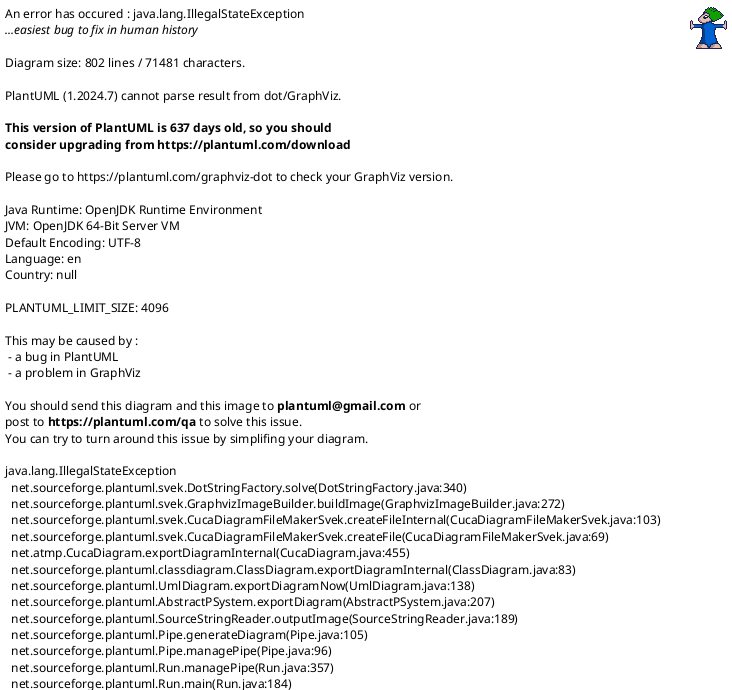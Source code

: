 @startuml
'https://plantuml.com/class-diagram

' GENERATE CLASS DIAGRAM ===========
' Generator       : it.brunasti.java.diagrammer.ClassDiagrammer
' Path            : [/Users/paolo/Work/Tadaah/fp-backend-notification-service/build/classes/java/main]
' Java Files Path : [/Users/paolo/Work/Tadaah/fp-backend-notification/src/main/java/]
' Configuration   : [/Users/paolo/IdeaProjects/mine/java-diagrammer/temp/tadaah/config.json]
' Generated at    : Thu Jan 16 13:38:45 CET 2025



' CLASSES =======
class com.freelanceplaza.notification.listeners.UserSyncListener
interface com.freelanceplaza.notification.utils.NotificationConstants
class com.freelanceplaza.notification.dto.PushNotification$Apns
class com.freelanceplaza.notification.services.UserService
class com.freelanceplaza.notification.validation.ValidationError
class com.freelanceplaza.notification.controllers.AuthorizationController
class com.freelanceplaza.notification.services.InvoiceService
abstract com.freelanceplaza.notification.entities.Address
interface com.freelanceplaza.notification.dto.Notification
class com.freelanceplaza.notification.services.EmailNotificationFactory
class com.freelanceplaza.notification.config.aws.SQSConfig$FPDefaultListenerContainerRegistry
interface com.freelanceplaza.notification.repositories.LegalEntityRepository
class com.freelanceplaza.notification.dto.PushNotification$Android
class com.freelanceplaza.notification.exceptions.NotificationException
class com.freelanceplaza.notification.services.BucketService
class com.freelanceplaza.notification.entities.Subscription$SubscriptionId
class com.freelanceplaza.notification.entities.LegalEntity$LegalEntityBuilder
class com.freelanceplaza.notification.dto.TokenUserHandler
class com.freelanceplaza.notification.entities.MobileDeviceToken
class com.freelanceplaza.notification.dto.PaymentAccountStatusChangedMessage
class com.freelanceplaza.notification.dto.PushNotification$FcmV1Message
class com.freelanceplaza.notification.utils.CurrencyUtils$1
class com.freelanceplaza.notification.listeners.OrganizationUserSyncListener
interface com.freelanceplaza.notification.validation.JsonFieldErrors
class com.freelanceplaza.notification.listeners.OrganizationSyncListener
class com.freelanceplaza.notification.entities.Recipient
class com.freelanceplaza.notification.dto.PushNotification$Aps
interface com.freelanceplaza.notification.repositories.RecipientRepository
class com.freelanceplaza.notification.dto.PushNotification$Alert
class com.freelanceplaza.notification.config.RedisConfiguration
interface com.freelanceplaza.notification.validation.notification.ValidBoolean
class com.freelanceplaza.notification.dto.GroupedInvoiceDTO
class com.freelanceplaza.notification.controllers.ThymeleafRendererController$TemplateResource
class com.freelanceplaza.notification.config.security.AuthConfiguration
class com.freelanceplaza.notification.dto.PushNotification$Webpush
class com.freelanceplaza.notification.services.EmailNotificationFactory$RecipientHandler
class com.freelanceplaza.notification.services.workfinished.WorkFinishedService
class com.freelanceplaza.notification.config.security.AudienceValidator
class com.freelanceplaza.notification.listeners.NotificationEventListener
class com.freelanceplaza.notification.services.LegalEntityMapper
class com.freelanceplaza.notification.validation.notification.BooleanValueValidator
class com.freelanceplaza.notification.services.notification.FreelancerNotificationService
interface com.freelanceplaza.notification.repositories.VerticalRepository
class com.freelanceplaza.notification.config.aws.S3ConfigDev
class com.freelanceplaza.notification.entities.LegalEntity
class com.freelanceplaza.notification.services.IOSMessageFactory
class com.freelanceplaza.notification.services.InvoiceService$1
class com.freelanceplaza.notification.controllers.ThymeleafRendererController$MultipartTemplateResolver
class com.freelanceplaza.notification.services.MobilePushNotificationFactory
class com.freelanceplaza.notification.services.PaymentService$1
class com.freelanceplaza.notification.config.PlatformConfiguration
class com.freelanceplaza.notification.services.S3ServiceImpl
interface com.freelanceplaza.notification.repositories.AddressRepository
class com.freelanceplaza.notification.entities.Subscription
class com.freelanceplaza.notification.dto.TokenData
class com.freelanceplaza.notification.entities.InvoiceBundle
class com.freelanceplaza.notification.utils.MessageUtils
class com.freelanceplaza.notification.controllers.ThymeleafRendererController
class com.freelanceplaza.notification.services.DeviceTokenRegistrarImpl
interface com.freelanceplaza.notification.repositories.NotificationTemplateRepository
class com.freelanceplaza.notification.config.EmailConfig
class com.freelanceplaza.notification.config.aws.SNSConfig
enum com.freelanceplaza.notification.enums.PaymentAccountStatus{
  PENDING
  ACTIVE
  INACTIVE
  UNVERIFIED
  SUSPENDED
  BLOCKED
  DELETED
}
class com.freelanceplaza.notification.config.security.SecurityUtils
enum com.freelanceplaza.notification.enums.Channel{
  EMAIL
  SMS
  PUSH_MOBILE
  PUSH_WEB
}
class com.freelanceplaza.notification.services.OrganizationService
class com.freelanceplaza.notification.dto.MobilePush
class com.freelanceplaza.notification.services.MobileNotificationGateway
class com.freelanceplaza.notification.config.security.SecurityUtils$TokenUser
class com.freelanceplaza.notification.listeners.PaymentAccountStatusChangedListener
interface com.freelanceplaza.notification.services.NotificationService
class com.freelanceplaza.notification.dto.PushNotification$Default
class com.freelanceplaza.notification.entities.EmailAddress
interface com.freelanceplaza.notification.services.MessageFactory
class com.freelanceplaza.notification.services.impl.NotificationServiceImpl
class com.freelanceplaza.notification.dto.EmailNotification
class com.freelanceplaza.notification.exceptions.GlobalExceptionHandler
interface com.freelanceplaza.notification.utils.PaymentAssignmentConstants
interface com.freelanceplaza.notification.repositories.InvoiceRepository
class com.freelanceplaza.notification.entities.NotificationTemplate
enum com.freelanceplaza.notification.enums.MobilePlatform{
  IOS
  ANDROID
}
class com.freelanceplaza.notification.services.PaymentService
class com.freelanceplaza.notification.services.NotificationMessageHelper
class com.freelanceplaza.notification.services.ApplicationEventService$1
class com.freelanceplaza.notification.services.EmailNotificationGateway
class com.freelanceplaza.notification.dto.PushNotification$Message
class com.freelanceplaza.notification.config.aws.S3Config
interface com.freelanceplaza.notification.services.DeviceTokenRegistrar
class com.freelanceplaza.notification.config.aws.SQSConfig
class com.freelanceplaza.notification.publishers.NotificationPublisher
class com.freelanceplaza.notification.dto.PushNotification
class com.freelanceplaza.notification.dto.PushNotification$Notification
class com.freelanceplaza.notification.listeners.InvoiceGeneratedListener
class com.freelanceplaza.notification.services.MobilePushNotificationFactory$UserHandler
class com.freelanceplaza.notification.NotificationApplication
class com.freelanceplaza.notification.services.MobilePushMessageFactory$MobileMessage
class com.freelanceplaza.notification.utils.DateTimeUtils
class com.freelanceplaza.notification.entities.Vertical
interface com.freelanceplaza.notification.repositories.SubscriptionRepository
class com.freelanceplaza.notification.controllers.NotificationController
abstract com.freelanceplaza.notification.validation.CommonJsonErrorValidator
class com.freelanceplaza.notification.exceptions.ValidationFailedResponse
class com.freelanceplaza.notification.listeners.WorkFinishedListener
class com.freelanceplaza.notification.listeners.ApplicationEventListener
interface com.freelanceplaza.notification.services.S3Service
class com.freelanceplaza.notification.services.NotificationComposer
class com.freelanceplaza.notification.dto.NotificationsStatusDto
class com.freelanceplaza.notification.exceptions.ErrorResponse
class com.freelanceplaza.notification.utils.CurrencyUtils
class com.freelanceplaza.notification.services.ApplicationEventService
enum com.freelanceplaza.notification.enums.RecipientType{
  FREELANCER_USER
  ORGANIZATION_USER
  STAFF_USER
  UNKNOWN_USER
  ORGANIZATION
}
class com.freelanceplaza.notification.config.security.SecurityConfig
class com.freelanceplaza.notification.services.LocalDeviceTokenRegistrar
interface com.freelanceplaza.notification.services.NotificationFactory
class com.freelanceplaza.notification.services.EmailNotificationFactory$1
class com.freelanceplaza.notification.entities.Invoice
interface com.freelanceplaza.notification.repositories.InvoiceBundleRepository
class com.freelanceplaza.notification.services.AndroidMessageFactory
enum com.freelanceplaza.notification.enums.SubscriptionStatus{
  ACTIVE
  INACTIVE
}
class com.freelanceplaza.notification.config.ApplicationConfiguration
abstract com.freelanceplaza.notification.services.MobilePushMessageFactory
interface com.freelanceplaza.notification.services.NotificationGateway
class com.freelanceplaza.notification.dto.PushNotification$Payload
class com.freelanceplaza.notification.listeners.PaymentAssignmentStatusListener
class com.freelanceplaza.notification.config.aws.SqsBootstrapConfiguration

' INHERITANCES =======
java.lang.RuntimeException <|-- com.freelanceplaza.notification.exceptions.NotificationException
com.freelanceplaza.notification.entities.Address <|-- com.freelanceplaza.notification.entities.MobileDeviceToken
java.lang.Record <|-- com.freelanceplaza.notification.config.security.AudienceValidator
com.freelanceplaza.notification.validation.CommonJsonErrorValidator <|-- com.freelanceplaza.notification.validation.notification.BooleanValueValidator
com.freelanceplaza.notification.config.aws.S3Config <|-- com.freelanceplaza.notification.config.aws.S3ConfigDev
com.freelanceplaza.notification.services.MobilePushMessageFactory <|-- com.freelanceplaza.notification.services.IOSMessageFactory
java.lang.Enum <|-- com.freelanceplaza.notification.enums.PaymentAccountStatus
java.lang.Enum <|-- com.freelanceplaza.notification.enums.Channel
com.freelanceplaza.notification.entities.Address <|-- com.freelanceplaza.notification.entities.EmailAddress
java.lang.Enum <|-- com.freelanceplaza.notification.enums.MobilePlatform
java.lang.Enum <|-- com.freelanceplaza.notification.enums.RecipientType
com.freelanceplaza.notification.services.MobilePushMessageFactory <|-- com.freelanceplaza.notification.services.AndroidMessageFactory
java.lang.Enum <|-- com.freelanceplaza.notification.enums.SubscriptionStatus

' IMPLEMENT INTERFACE =======
com.freelanceplaza.notification.services.NotificationFactory <|.. com.freelanceplaza.notification.services.EmailNotificationFactory
java.io.Serializable <|.. com.freelanceplaza.notification.entities.Subscription$SubscriptionId
java.lang.annotation.Annotation <|.. com.freelanceplaza.notification.validation.JsonFieldErrors
java.lang.annotation.Annotation <|.. com.freelanceplaza.notification.validation.notification.ValidBoolean
com.freelanceplaza.notification.services.NotificationFactory <|.. com.freelanceplaza.notification.services.MobilePushNotificationFactory
com.freelanceplaza.notification.services.S3Service <|.. com.freelanceplaza.notification.services.S3ServiceImpl
com.freelanceplaza.notification.services.DeviceTokenRegistrar <|.. com.freelanceplaza.notification.services.DeviceTokenRegistrarImpl
com.freelanceplaza.notification.dto.Notification <|.. com.freelanceplaza.notification.dto.MobilePush
com.freelanceplaza.notification.services.NotificationGateway <|.. com.freelanceplaza.notification.services.MobileNotificationGateway
com.freelanceplaza.notification.services.NotificationService <|.. com.freelanceplaza.notification.services.impl.NotificationServiceImpl
com.freelanceplaza.notification.dto.Notification <|.. com.freelanceplaza.notification.dto.EmailNotification
com.freelanceplaza.notification.services.NotificationGateway <|.. com.freelanceplaza.notification.services.EmailNotificationGateway
com.freelanceplaza.notification.services.DeviceTokenRegistrar <|.. com.freelanceplaza.notification.services.LocalDeviceTokenRegistrar
com.freelanceplaza.notification.services.MessageFactory <|.. com.freelanceplaza.notification.services.MobilePushMessageFactory

' FIELDS =======
com.freelanceplaza.notification.listeners.UserSyncListener --> com.freelanceplaza.notification.services.UserService
com.freelanceplaza.notification.listeners.UserSyncListener --> com.fasterxml.jackson.databind.ObjectMapper
com.freelanceplaza.notification.listeners.UserSyncListener --> com.freelanceplaza.commons.fpcommons.crypto.Decoder
com.freelanceplaza.notification.dto.PushNotification$Apns --> com.freelanceplaza.notification.dto.PushNotification$Payload
com.freelanceplaza.notification.services.UserService --> com.freelanceplaza.notification.repositories.RecipientRepository
com.freelanceplaza.notification.services.UserService --> com.freelanceplaza.notification.repositories.NotificationTemplateRepository
com.freelanceplaza.notification.services.UserService --> com.freelanceplaza.notification.repositories.SubscriptionRepository
com.freelanceplaza.notification.services.UserService --> com.freelanceplaza.notification.services.DeviceTokenRegistrar
com.freelanceplaza.notification.services.UserService --> com.freelanceplaza.notification.repositories.AddressRepository
com.freelanceplaza.notification.services.UserService --> com.freelanceplaza.notification.services.LegalEntityMapper
com.freelanceplaza.notification.services.UserService --> com.freelanceplaza.notification.repositories.LegalEntityRepository
com.freelanceplaza.notification.controllers.AuthorizationController --> com.freelanceplaza.notification.services.UserService
com.freelanceplaza.notification.services.InvoiceService --> com.freelanceplaza.notification.repositories.InvoiceRepository
com.freelanceplaza.notification.services.InvoiceService --> com.freelanceplaza.notification.repositories.InvoiceBundleRepository
com.freelanceplaza.notification.services.InvoiceService --> com.freelanceplaza.notification.publishers.NotificationPublisher
com.freelanceplaza.notification.services.InvoiceService --> com.freelanceplaza.notification.repositories.RecipientRepository
com.freelanceplaza.notification.services.InvoiceService --> com.freelanceplaza.notification.repositories.VerticalRepository
com.freelanceplaza.notification.services.InvoiceService --> com.freelanceplaza.notification.services.NotificationMessageHelper
com.freelanceplaza.notification.services.InvoiceService --> com.freelanceplaza.notification.config.PlatformConfiguration
com.freelanceplaza.notification.entities.Address --> com.freelanceplaza.notification.entities.Recipient
com.freelanceplaza.notification.entities.Address --> java.time.Instant
com.freelanceplaza.notification.services.EmailNotificationFactory --> com.freelanceplaza.notification.services.EmailNotificationGateway
com.freelanceplaza.notification.services.EmailNotificationFactory --> com.freelanceplaza.notification.repositories.VerticalRepository
com.freelanceplaza.notification.dto.PushNotification$Android --> com.freelanceplaza.notification.dto.PushNotification$Notification
com.freelanceplaza.notification.services.BucketService --> software.amazon.awssdk.services.s3.S3Client
com.freelanceplaza.notification.dto.TokenUserHandler --> com.freelanceplaza.notification.config.security.SecurityUtils$TokenUser
com.freelanceplaza.notification.dto.TokenUserHandler --> com.freelanceplaza.notification.enums.MobilePlatform
com.freelanceplaza.notification.entities.MobileDeviceToken --> com.freelanceplaza.notification.enums.MobilePlatform
com.freelanceplaza.notification.dto.PaymentAccountStatusChangedMessage --> com.freelanceplaza.notification.enums.PaymentAccountStatus
com.freelanceplaza.notification.dto.PushNotification$FcmV1Message --> com.freelanceplaza.notification.dto.PushNotification$Message
com.freelanceplaza.notification.listeners.OrganizationUserSyncListener --> com.freelanceplaza.notification.services.UserService
com.freelanceplaza.notification.listeners.OrganizationUserSyncListener --> com.freelanceplaza.notification.services.OrganizationService
com.freelanceplaza.notification.listeners.OrganizationUserSyncListener --> com.fasterxml.jackson.databind.ObjectMapper
com.freelanceplaza.notification.listeners.OrganizationUserSyncListener --> com.freelanceplaza.commons.fpcommons.crypto.Decoder
com.freelanceplaza.notification.listeners.OrganizationUserSyncListener --> com.freelanceplaza.notification.publishers.NotificationPublisher
com.freelanceplaza.notification.listeners.OrganizationSyncListener --> com.freelanceplaza.notification.services.OrganizationService
com.freelanceplaza.notification.listeners.OrganizationSyncListener --> com.fasterxml.jackson.databind.ObjectMapper
com.freelanceplaza.notification.listeners.OrganizationSyncListener --> com.freelanceplaza.commons.fpcommons.crypto.Decoder
com.freelanceplaza.notification.entities.Recipient --> com.freelanceplaza.notification.entities.LegalEntity
com.freelanceplaza.notification.entities.Recipient --> com.freelanceplaza.notification.enums.RecipientType
com.freelanceplaza.notification.entities.Recipient --> com.freelanceplaza.commons.fpcommons.enums.Language
com.freelanceplaza.notification.dto.PushNotification$Aps --> com.freelanceplaza.notification.dto.PushNotification$Notification
com.freelanceplaza.notification.controllers.ThymeleafRendererController$TemplateResource --> org.springframework.web.multipart.MultipartFile
com.freelanceplaza.notification.config.security.AuthConfiguration --> com.freelanceplaza.commons.fpauthentication.config.AudienceConfig
com.freelanceplaza.notification.config.security.AuthConfiguration --> com.freelanceplaza.commons.fpauthentication.config.AuthDecoderConfig
com.freelanceplaza.notification.dto.PushNotification$Webpush --> com.freelanceplaza.notification.dto.PushNotification$Notification
com.freelanceplaza.notification.services.EmailNotificationFactory$RecipientHandler --> com.freelanceplaza.notification.entities.Recipient
com.freelanceplaza.notification.services.EmailNotificationFactory$RecipientHandler --> com.freelanceplaza.notification.entities.EmailAddress
com.freelanceplaza.notification.services.workfinished.WorkFinishedService --> com.freelanceplaza.notification.repositories.RecipientRepository
com.freelanceplaza.notification.services.workfinished.WorkFinishedService --> com.freelanceplaza.notification.publishers.NotificationPublisher
com.freelanceplaza.notification.listeners.NotificationEventListener --> com.freelanceplaza.commons.fpcommons.crypto.Decoder
com.freelanceplaza.notification.listeners.NotificationEventListener --> com.fasterxml.jackson.databind.ObjectMapper
com.freelanceplaza.notification.listeners.NotificationEventListener --> com.freelanceplaza.notification.services.NotificationComposer
com.freelanceplaza.notification.services.notification.FreelancerNotificationService --> com.freelanceplaza.notification.services.NotificationMessageHelper
com.freelanceplaza.notification.services.notification.FreelancerNotificationService --> com.freelanceplaza.notification.utils.DateTimeUtils
com.freelanceplaza.notification.services.IOSMessageFactory --> com.freelanceplaza.notification.services.MobileNotificationGateway
com.freelanceplaza.notification.services.InvoiceService$1 --> com.freelanceplaza.notification.services.InvoiceService
com.freelanceplaza.notification.controllers.ThymeleafRendererController$MultipartTemplateResolver --> org.springframework.web.multipart.MultipartFile
com.freelanceplaza.notification.services.MobilePushNotificationFactory --> com.freelanceplaza.notification.services.AndroidMessageFactory
com.freelanceplaza.notification.services.MobilePushNotificationFactory --> com.freelanceplaza.notification.services.IOSMessageFactory
com.freelanceplaza.notification.config.PlatformConfiguration --> java.time.ZoneId
com.freelanceplaza.notification.services.S3ServiceImpl --> software.amazon.awssdk.services.s3.S3Client
com.freelanceplaza.notification.entities.Subscription --> com.freelanceplaza.notification.entities.Subscription$SubscriptionId
com.freelanceplaza.notification.entities.Subscription --> com.freelanceplaza.notification.enums.SubscriptionStatus
com.freelanceplaza.notification.entities.Subscription --> com.freelanceplaza.notification.entities.Recipient
com.freelanceplaza.notification.entities.Subscription --> com.freelanceplaza.notification.entities.NotificationTemplate
com.freelanceplaza.notification.dto.TokenData --> com.freelanceplaza.notification.enums.MobilePlatform
com.freelanceplaza.notification.dto.TokenData --> java.time.Instant
com.freelanceplaza.notification.controllers.ThymeleafRendererController --> com.freelanceplaza.notification.services.EmailNotificationGateway
com.freelanceplaza.notification.controllers.ThymeleafRendererController --> org.springframework.mail.javamail.JavaMailSender
com.freelanceplaza.notification.services.DeviceTokenRegistrarImpl --> software.amazon.awssdk.services.sns.SnsClient
com.freelanceplaza.notification.services.DeviceTokenRegistrarImpl --> com.fasterxml.jackson.databind.ObjectMapper
com.freelanceplaza.notification.services.OrganizationService --> com.freelanceplaza.notification.repositories.RecipientRepository
com.freelanceplaza.notification.services.OrganizationService --> com.freelanceplaza.notification.services.LegalEntityMapper
com.freelanceplaza.notification.services.OrganizationService --> com.freelanceplaza.notification.repositories.VerticalRepository
com.freelanceplaza.notification.services.OrganizationService --> com.freelanceplaza.notification.repositories.LegalEntityRepository
com.freelanceplaza.notification.services.OrganizationService --> com.freelanceplaza.notification.services.UserService
com.freelanceplaza.notification.dto.MobilePush --> com.freelanceplaza.notification.entities.Recipient
com.freelanceplaza.notification.dto.MobilePush --> com.freelanceplaza.notification.entities.Address
com.freelanceplaza.notification.dto.MobilePush --> com.freelanceplaza.notification.services.MobileNotificationGateway
com.freelanceplaza.notification.services.MobileNotificationGateway --> software.amazon.awssdk.services.sns.SnsClient
com.freelanceplaza.notification.services.MobileNotificationGateway --> com.freelanceplaza.notification.repositories.AddressRepository
com.freelanceplaza.notification.listeners.PaymentAccountStatusChangedListener --> com.freelanceplaza.notification.publishers.NotificationPublisher
com.freelanceplaza.notification.dto.PushNotification$Default --> com.freelanceplaza.notification.dto.PushNotification$Notification
com.freelanceplaza.notification.services.impl.NotificationServiceImpl --> com.freelanceplaza.notification.repositories.SubscriptionRepository
com.freelanceplaza.notification.services.impl.NotificationServiceImpl --> com.freelanceplaza.notification.repositories.RecipientRepository
com.freelanceplaza.notification.dto.EmailNotification --> com.freelanceplaza.notification.entities.Recipient
com.freelanceplaza.notification.dto.EmailNotification --> com.freelanceplaza.notification.entities.EmailAddress
com.freelanceplaza.notification.dto.EmailNotification --> com.freelanceplaza.notification.services.EmailNotificationGateway
com.freelanceplaza.notification.entities.NotificationTemplate --> com.freelanceplaza.notification.enums.Channel
com.freelanceplaza.notification.entities.NotificationTemplate --> com.freelanceplaza.notification.enums.RecipientType
com.freelanceplaza.notification.services.PaymentService --> com.freelanceplaza.notification.publishers.NotificationPublisher
com.freelanceplaza.notification.services.PaymentService --> com.freelanceplaza.notification.utils.DateTimeUtils
com.freelanceplaza.notification.services.PaymentService --> com.freelanceplaza.notification.config.PlatformConfiguration
com.freelanceplaza.notification.services.NotificationMessageHelper --> com.freelanceplaza.notification.utils.DateTimeUtils
com.freelanceplaza.notification.services.EmailNotificationGateway --> org.springframework.mail.javamail.JavaMailSender
com.freelanceplaza.notification.services.EmailNotificationGateway --> org.thymeleaf.spring6.SpringTemplateEngine
com.freelanceplaza.notification.services.EmailNotificationGateway --> org.thymeleaf.spring6.SpringTemplateEngine
com.freelanceplaza.notification.services.EmailNotificationGateway --> com.freelanceplaza.notification.config.EmailConfig
com.freelanceplaza.notification.services.EmailNotificationGateway --> com.freelanceplaza.notification.services.S3Service
com.freelanceplaza.notification.services.EmailNotificationGateway --> com.fasterxml.jackson.databind.ObjectMapper
com.freelanceplaza.notification.dto.PushNotification$Message --> com.freelanceplaza.notification.dto.PushNotification$Notification
com.freelanceplaza.notification.dto.PushNotification$Message --> com.freelanceplaza.notification.dto.PushNotification$Android
com.freelanceplaza.notification.dto.PushNotification$Message --> com.freelanceplaza.notification.dto.PushNotification$Apns
com.freelanceplaza.notification.dto.PushNotification$Message --> com.freelanceplaza.notification.dto.PushNotification$Webpush
com.freelanceplaza.notification.publishers.NotificationPublisher --> io.awspring.cloud.sns.core.SnsTemplate
com.freelanceplaza.notification.publishers.NotificationPublisher --> com.fasterxml.jackson.databind.ObjectMapper
com.freelanceplaza.notification.publishers.NotificationPublisher --> com.freelanceplaza.commons.fpcommons.crypto.Encoder
com.freelanceplaza.notification.listeners.InvoiceGeneratedListener --> com.freelanceplaza.notification.services.InvoiceService
com.freelanceplaza.notification.services.MobilePushNotificationFactory$UserHandler --> com.freelanceplaza.notification.entities.Recipient
com.freelanceplaza.notification.services.MobilePushNotificationFactory$UserHandler --> com.freelanceplaza.notification.entities.MobileDeviceToken
com.freelanceplaza.notification.utils.DateTimeUtils --> com.freelanceplaza.notification.config.PlatformConfiguration
com.freelanceplaza.notification.utils.DateTimeUtils --> java.time.format.DateTimeFormatter
com.freelanceplaza.notification.utils.DateTimeUtils --> java.time.format.DateTimeFormatter
com.freelanceplaza.notification.utils.DateTimeUtils --> java.time.format.DateTimeFormatter
com.freelanceplaza.notification.controllers.NotificationController --> com.freelanceplaza.notification.services.NotificationService
com.freelanceplaza.notification.listeners.WorkFinishedListener --> com.freelanceplaza.notification.services.BucketService
com.freelanceplaza.notification.listeners.WorkFinishedListener --> com.freelanceplaza.notification.services.workfinished.WorkFinishedService
com.freelanceplaza.notification.listeners.ApplicationEventListener --> com.fasterxml.jackson.databind.ObjectMapper
com.freelanceplaza.notification.listeners.ApplicationEventListener --> com.freelanceplaza.commons.fpcommons.crypto.Decoder
com.freelanceplaza.notification.listeners.ApplicationEventListener --> com.freelanceplaza.notification.services.ApplicationEventService
com.freelanceplaza.notification.services.NotificationComposer --> com.freelanceplaza.notification.repositories.RecipientRepository
com.freelanceplaza.notification.services.ApplicationEventService --> com.freelanceplaza.notification.publishers.NotificationPublisher
com.freelanceplaza.notification.services.ApplicationEventService --> com.freelanceplaza.notification.services.NotificationMessageHelper
com.freelanceplaza.notification.services.ApplicationEventService --> com.freelanceplaza.notification.services.notification.FreelancerNotificationService
com.freelanceplaza.notification.entities.Invoice --> java.time.Instant
com.freelanceplaza.notification.entities.Invoice --> com.freelanceplaza.invoices.enums.MemberType
com.freelanceplaza.notification.entities.Invoice --> com.freelanceplaza.invoices.enums.MemberType
com.freelanceplaza.notification.entities.Invoice --> com.freelanceplaza.commons.fpcommons.enums.Currency
com.freelanceplaza.notification.entities.Invoice --> java.time.Instant
com.freelanceplaza.notification.entities.Invoice --> java.time.Instant
com.freelanceplaza.notification.entities.Invoice --> com.freelanceplaza.notification.entities.InvoiceBundle
com.freelanceplaza.notification.entities.Invoice --> com.freelanceplaza.invoices.enums.InvoiceType
com.freelanceplaza.notification.services.AndroidMessageFactory --> com.freelanceplaza.notification.services.MobileNotificationGateway
com.freelanceplaza.notification.services.MobilePushMessageFactory --> com.fasterxml.jackson.databind.ObjectMapper
com.freelanceplaza.notification.dto.PushNotification$Payload --> com.freelanceplaza.notification.dto.PushNotification$Aps
com.freelanceplaza.notification.listeners.PaymentAssignmentStatusListener --> com.freelanceplaza.notification.services.PaymentService

' USES =======
com.freelanceplaza.notification.listeners.UserSyncListener ..> com.freelanceplaza.notification.services.UserService
com.freelanceplaza.notification.listeners.UserSyncListener ..> com.fasterxml.jackson.databind.ObjectMapper
com.freelanceplaza.notification.listeners.UserSyncListener ..> com.freelanceplaza.commons.fpcommons.crypto.Decoder
com.freelanceplaza.notification.dto.PushNotification$Apns ..> com.freelanceplaza.notification.dto.PushNotification$Payload
com.freelanceplaza.notification.dto.PushNotification$Apns ..> com.freelanceplaza.notification.dto.PushNotification$Apns
com.freelanceplaza.notification.services.UserService ..> com.freelanceplaza.notification.entities.Recipient
com.freelanceplaza.notification.services.UserService ..> com.freelanceplaza.notification.dto.TokenUserHandler
com.freelanceplaza.notification.services.UserService ..> com.freelanceplaza.notification.config.security.SecurityUtils$TokenUser
com.freelanceplaza.notification.services.UserService ..> com.freelanceplaza.notification.entities.Subscription
com.freelanceplaza.notification.services.UserService ..> com.freelanceplaza.notification.entities.NotificationTemplate
com.freelanceplaza.notification.services.UserService ..> com.freelanceplaza.notification.entities.MobileDeviceToken
com.freelanceplaza.notification.services.UserService ..> com.freelanceplaza.commons.fpcommons.sync.users.UserSync
com.freelanceplaza.notification.services.UserService ..> com.freelanceplaza.commons.fpcommons.sync.SyncModel
com.freelanceplaza.notification.services.UserService ..> com.freelanceplaza.notification.repositories.RecipientRepository
com.freelanceplaza.notification.services.UserService ..> com.freelanceplaza.notification.repositories.NotificationTemplateRepository
com.freelanceplaza.notification.services.UserService ..> com.freelanceplaza.notification.repositories.SubscriptionRepository
com.freelanceplaza.notification.services.UserService ..> com.freelanceplaza.notification.services.DeviceTokenRegistrar
com.freelanceplaza.notification.services.UserService ..> com.freelanceplaza.notification.repositories.AddressRepository
com.freelanceplaza.notification.services.UserService ..> com.freelanceplaza.notification.services.LegalEntityMapper
com.freelanceplaza.notification.services.UserService ..> com.freelanceplaza.notification.repositories.LegalEntityRepository
com.freelanceplaza.notification.services.UserService ..> com.freelanceplaza.notification.entities.Address
com.freelanceplaza.notification.validation.ValidationError ..> com.freelanceplaza.notification.validation.ValidationError
com.freelanceplaza.notification.controllers.AuthorizationController ..> jakarta.servlet.http.HttpServletRequest
com.freelanceplaza.notification.controllers.AuthorizationController ..> com.freelanceplaza.notification.services.UserService
com.freelanceplaza.notification.services.InvoiceService ..> com.freelanceplaza.invoices.dtos.InvoiceHires
com.freelanceplaza.notification.services.InvoiceService ..> com.freelanceplaza.notification.entities.InvoiceBundle
com.freelanceplaza.notification.services.InvoiceService ..> com.freelanceplaza.commons.fpcommons.notifications.Message
com.freelanceplaza.notification.services.InvoiceService ..> com.freelanceplaza.notification.dto.GroupedInvoiceDTO
com.freelanceplaza.notification.services.InvoiceService ..> com.freelanceplaza.notification.repositories.InvoiceRepository
com.freelanceplaza.notification.services.InvoiceService ..> com.freelanceplaza.notification.repositories.InvoiceBundleRepository
com.freelanceplaza.notification.services.InvoiceService ..> com.freelanceplaza.notification.publishers.NotificationPublisher
com.freelanceplaza.notification.services.InvoiceService ..> com.freelanceplaza.notification.repositories.RecipientRepository
com.freelanceplaza.notification.services.InvoiceService ..> com.freelanceplaza.notification.repositories.VerticalRepository
com.freelanceplaza.notification.services.InvoiceService ..> com.freelanceplaza.notification.services.NotificationMessageHelper
com.freelanceplaza.notification.services.InvoiceService ..> com.freelanceplaza.notification.config.PlatformConfiguration
com.freelanceplaza.notification.services.InvoiceService ..> com.freelanceplaza.commons.fpcommons.notifications.AttachmentDto
com.freelanceplaza.notification.services.InvoiceService ..> com.freelanceplaza.invoices.dtos.InvoiceHires$BucketReference
com.freelanceplaza.notification.services.InvoiceService ..> jakarta.persistence.EntityNotFoundException
com.freelanceplaza.notification.services.InvoiceService ..> com.freelanceplaza.notification.entities.Invoice
com.freelanceplaza.notification.entities.Address ..> com.freelanceplaza.notification.entities.Recipient
com.freelanceplaza.notification.entities.Address ..> java.time.Instant
com.freelanceplaza.notification.entities.Address ..> com.freelanceplaza.notification.entities.Address
com.freelanceplaza.notification.dto.Notification ..> com.freelanceplaza.notification.services.NotificationGateway
com.freelanceplaza.notification.services.EmailNotificationFactory ..> com.freelanceplaza.notification.entities.Recipient
com.freelanceplaza.notification.services.EmailNotificationFactory ..> com.freelanceplaza.notification.services.EmailNotificationGateway
com.freelanceplaza.notification.services.EmailNotificationFactory ..> com.freelanceplaza.notification.repositories.VerticalRepository
com.freelanceplaza.notification.services.EmailNotificationFactory ..> jakarta.persistence.EntityNotFoundException
com.freelanceplaza.notification.services.EmailNotificationFactory ..> com.freelanceplaza.notification.dto.EmailNotification
com.freelanceplaza.notification.services.EmailNotificationFactory ..> com.freelanceplaza.notification.services.EmailNotificationFactory$RecipientHandler
com.freelanceplaza.notification.services.EmailNotificationFactory ..> com.freelanceplaza.notification.entities.EmailAddress
com.freelanceplaza.notification.dto.PushNotification$Android ..> com.freelanceplaza.notification.dto.PushNotification$Notification
com.freelanceplaza.notification.dto.PushNotification$Android ..> com.freelanceplaza.notification.dto.PushNotification$Android
com.freelanceplaza.notification.services.BucketService ..> java.io.BufferedReader
com.freelanceplaza.notification.services.BucketService ..> software.amazon.awssdk.services.s3.S3Client
com.freelanceplaza.notification.entities.Subscription$SubscriptionId ..> com.freelanceplaza.notification.entities.Subscription$SubscriptionId
com.freelanceplaza.notification.entities.LegalEntity$LegalEntityBuilder ..> com.freelanceplaza.notification.entities.LegalEntity$LegalEntityBuilder
com.freelanceplaza.notification.entities.LegalEntity$LegalEntityBuilder ..> com.freelanceplaza.notification.entities.LegalEntity
com.freelanceplaza.notification.dto.TokenUserHandler ..> com.freelanceplaza.notification.config.security.SecurityUtils$TokenUser
com.freelanceplaza.notification.dto.TokenUserHandler ..> com.freelanceplaza.notification.enums.MobilePlatform
com.freelanceplaza.notification.entities.MobileDeviceToken ..> com.freelanceplaza.notification.enums.MobilePlatform
com.freelanceplaza.notification.entities.MobileDeviceToken ..> com.freelanceplaza.notification.entities.MobileDeviceToken
com.freelanceplaza.notification.dto.PaymentAccountStatusChangedMessage ..> com.freelanceplaza.notification.enums.PaymentAccountStatus
com.freelanceplaza.notification.dto.PaymentAccountStatusChangedMessage ..> com.freelanceplaza.notification.dto.PaymentAccountStatusChangedMessage
com.freelanceplaza.notification.dto.PushNotification$FcmV1Message ..> com.freelanceplaza.notification.dto.PushNotification$Message
com.freelanceplaza.notification.dto.PushNotification$FcmV1Message ..> com.freelanceplaza.notification.dto.PushNotification$FcmV1Message
com.freelanceplaza.notification.listeners.OrganizationUserSyncListener ..> com.freelanceplaza.commons.fpcommons.sync.organizationusers.OrganizationUserSyncMessage
com.freelanceplaza.notification.listeners.OrganizationUserSyncListener ..> com.freelanceplaza.commons.fpcommons.sync.users.UserSync
com.freelanceplaza.notification.listeners.OrganizationUserSyncListener ..> com.freelanceplaza.commons.fpcommons.sync.organizations.OrganizationSync
com.freelanceplaza.notification.listeners.OrganizationUserSyncListener ..> com.freelanceplaza.commons.fpcommons.notifications.Message
com.freelanceplaza.notification.listeners.OrganizationUserSyncListener ..> com.freelanceplaza.commons.fpcommons.enums.EmailTopics
com.freelanceplaza.notification.listeners.OrganizationUserSyncListener ..> com.freelanceplaza.commons.fpcommons.notifications.Receiver
com.freelanceplaza.notification.listeners.OrganizationUserSyncListener ..> com.freelanceplaza.notification.services.UserService
com.freelanceplaza.notification.listeners.OrganizationUserSyncListener ..> com.freelanceplaza.notification.services.OrganizationService
com.freelanceplaza.notification.listeners.OrganizationUserSyncListener ..> com.fasterxml.jackson.databind.ObjectMapper
com.freelanceplaza.notification.listeners.OrganizationUserSyncListener ..> com.freelanceplaza.commons.fpcommons.crypto.Decoder
com.freelanceplaza.notification.listeners.OrganizationUserSyncListener ..> com.freelanceplaza.notification.publishers.NotificationPublisher
com.freelanceplaza.notification.listeners.OrganizationSyncListener ..> com.freelanceplaza.notification.services.OrganizationService
com.freelanceplaza.notification.listeners.OrganizationSyncListener ..> com.fasterxml.jackson.databind.ObjectMapper
com.freelanceplaza.notification.listeners.OrganizationSyncListener ..> com.freelanceplaza.commons.fpcommons.crypto.Decoder
com.freelanceplaza.notification.entities.Recipient ..> com.freelanceplaza.notification.entities.LegalEntity
com.freelanceplaza.notification.entities.Recipient ..> com.freelanceplaza.notification.enums.RecipientType
com.freelanceplaza.notification.entities.Recipient ..> com.freelanceplaza.commons.fpcommons.enums.Language
com.freelanceplaza.notification.entities.Recipient ..> com.freelanceplaza.notification.entities.Recipient
com.freelanceplaza.notification.dto.PushNotification$Aps ..> com.freelanceplaza.notification.dto.PushNotification$Notification
com.freelanceplaza.notification.dto.PushNotification$Aps ..> com.freelanceplaza.notification.dto.PushNotification$Aps
com.freelanceplaza.notification.dto.PushNotification$Alert ..> com.freelanceplaza.notification.dto.PushNotification$Alert
com.freelanceplaza.notification.config.RedisConfiguration ..> com.freelanceplaza.commons.fpcommons.caching.JedisPoolWrapper
com.freelanceplaza.notification.config.RedisConfiguration ..> redis.clients.jedis.JedisPoolConfig
com.freelanceplaza.notification.config.RedisConfiguration ..> com.freelanceplaza.commons.fpcommons.caching.TokenCache
com.freelanceplaza.notification.config.RedisConfiguration ..> com.freelanceplaza.notification.config.RedisConfiguration
com.freelanceplaza.notification.dto.GroupedInvoiceDTO ..> com.freelanceplaza.notification.dto.GroupedInvoiceDTO
com.freelanceplaza.notification.controllers.ThymeleafRendererController$TemplateResource ..> org.springframework.web.multipart.MultipartFile
com.freelanceplaza.notification.controllers.ThymeleafRendererController$TemplateResource ..> java.io.Reader
com.freelanceplaza.notification.controllers.ThymeleafRendererController$TemplateResource ..> org.thymeleaf.templateresource.ITemplateResource
com.freelanceplaza.notification.config.security.AuthConfiguration ..> com.freelanceplaza.commons.fpauthentication.filters.AudienceFilter
com.freelanceplaza.notification.config.security.AuthConfiguration ..> com.freelanceplaza.commons.fpauthentication.filters.OrganizationFilter
com.freelanceplaza.notification.config.security.AuthConfiguration ..> com.freelanceplaza.commons.fpauthentication.http.AuthDecoderHttpClient
com.freelanceplaza.notification.config.security.AuthConfiguration ..> com.freelanceplaza.notification.config.security.AuthConfiguration
com.freelanceplaza.notification.config.security.AuthConfiguration ..> com.freelanceplaza.commons.fpauthentication.config.AudienceConfig
com.freelanceplaza.notification.config.security.AuthConfiguration ..> com.freelanceplaza.commons.fpauthentication.config.AuthDecoderConfig
com.freelanceplaza.notification.dto.PushNotification$Webpush ..> com.freelanceplaza.notification.dto.PushNotification$Notification
com.freelanceplaza.notification.dto.PushNotification$Webpush ..> com.freelanceplaza.notification.dto.PushNotification$Webpush
com.freelanceplaza.notification.services.EmailNotificationFactory$RecipientHandler ..> com.freelanceplaza.notification.entities.Recipient
com.freelanceplaza.notification.services.EmailNotificationFactory$RecipientHandler ..> com.freelanceplaza.notification.entities.EmailAddress
com.freelanceplaza.notification.services.EmailNotificationFactory$RecipientHandler ..> com.freelanceplaza.notification.services.EmailNotificationFactory$RecipientHandler
com.freelanceplaza.notification.services.workfinished.WorkFinishedService ..> com.freelanceplaza.notification.repositories.RecipientRepository
com.freelanceplaza.notification.services.workfinished.WorkFinishedService ..> com.freelanceplaza.notification.publishers.NotificationPublisher
com.freelanceplaza.notification.services.workfinished.WorkFinishedService ..> com.freelanceplaza.invoices.dtos.ShiftHire
com.freelanceplaza.notification.services.workfinished.WorkFinishedService ..> com.freelanceplaza.notification.entities.Recipient
com.freelanceplaza.notification.config.security.AudienceValidator ..> org.springframework.security.oauth2.core.OAuth2TokenValidatorResult
com.freelanceplaza.notification.config.security.AudienceValidator ..> org.springframework.security.oauth2.jwt.Jwt
com.freelanceplaza.notification.config.security.AudienceValidator ..> org.springframework.security.oauth2.core.OAuth2Token
com.freelanceplaza.notification.listeners.NotificationEventListener ..> com.freelanceplaza.commons.fpcommons.crypto.Decoder
com.freelanceplaza.notification.listeners.NotificationEventListener ..> com.fasterxml.jackson.databind.ObjectMapper
com.freelanceplaza.notification.listeners.NotificationEventListener ..> com.freelanceplaza.notification.services.NotificationComposer
com.freelanceplaza.notification.listeners.NotificationEventListener ..> com.freelanceplaza.commons.fpcommons.notifications.Message
com.freelanceplaza.notification.listeners.NotificationEventListener ..> com.freelanceplaza.notification.dto.Notification
com.freelanceplaza.notification.services.LegalEntityMapper ..> com.freelanceplaza.notification.entities.LegalEntity
com.freelanceplaza.notification.services.LegalEntityMapper ..> com.freelanceplaza.commons.fpcommons.sync.organizations.OrganizationSync
com.freelanceplaza.notification.services.LegalEntityMapper ..> com.freelanceplaza.commons.fpcommons.sync.users.UserSync
com.freelanceplaza.notification.validation.notification.BooleanValueValidator ..> jakarta.validation.ConstraintValidatorContext
com.freelanceplaza.notification.services.notification.FreelancerNotificationService ..> com.freelanceplaza.commons.fpcommons.notifications.Message
com.freelanceplaza.notification.services.notification.FreelancerNotificationService ..> com.freelanceplaza.commons.fpcommons.event.ShiftDetails
com.freelanceplaza.notification.services.notification.FreelancerNotificationService ..> com.freelanceplaza.commons.fpcommons.event.Hire
com.freelanceplaza.notification.services.notification.FreelancerNotificationService ..> com.freelanceplaza.commons.fpcommons.enums.EmailTopics
com.freelanceplaza.notification.services.notification.FreelancerNotificationService ..> com.freelanceplaza.notification.services.NotificationMessageHelper
com.freelanceplaza.notification.services.notification.FreelancerNotificationService ..> com.freelanceplaza.notification.utils.DateTimeUtils
com.freelanceplaza.notification.config.aws.S3ConfigDev ..> software.amazon.awssdk.services.s3.S3Client
com.freelanceplaza.notification.config.aws.S3ConfigDev ..> software.amazon.awssdk.services.s3.S3ClientBuilder
com.freelanceplaza.notification.config.aws.S3ConfigDev ..> software.amazon.awssdk.services.s3.presigner.S3Presigner
com.freelanceplaza.notification.config.aws.S3ConfigDev ..> software.amazon.awssdk.auth.credentials.AwsCredentialsProvider
com.freelanceplaza.notification.entities.LegalEntity ..> com.freelanceplaza.notification.entities.LegalEntity$LegalEntityBuilder
com.freelanceplaza.notification.entities.LegalEntity ..> com.freelanceplaza.notification.entities.LegalEntity
com.freelanceplaza.notification.services.IOSMessageFactory ..> com.fasterxml.jackson.databind.ObjectMapper
com.freelanceplaza.notification.services.IOSMessageFactory ..> com.freelanceplaza.notification.services.MobileNotificationGateway
com.freelanceplaza.notification.services.IOSMessageFactory ..> com.freelanceplaza.notification.dto.MobilePush
com.freelanceplaza.notification.services.IOSMessageFactory ..> com.freelanceplaza.notification.entities.Address
com.freelanceplaza.notification.services.IOSMessageFactory ..> com.freelanceplaza.notification.entities.Recipient
com.freelanceplaza.notification.services.IOSMessageFactory ..> com.freelanceplaza.notification.dto.Notification
com.freelanceplaza.notification.services.InvoiceService$1 ..> com.freelanceplaza.notification.services.InvoiceService
com.freelanceplaza.notification.services.InvoiceService$1 ..> com.freelanceplaza.notification.dto.GroupedInvoiceDTO
com.freelanceplaza.notification.controllers.ThymeleafRendererController$MultipartTemplateResolver ..> org.thymeleaf.templateresolver.TemplateResolution
com.freelanceplaza.notification.controllers.ThymeleafRendererController$MultipartTemplateResolver ..> org.thymeleaf.IEngineConfiguration
com.freelanceplaza.notification.controllers.ThymeleafRendererController$MultipartTemplateResolver ..> org.springframework.web.multipart.MultipartFile
com.freelanceplaza.notification.services.MobilePushNotificationFactory ..> com.freelanceplaza.notification.services.AndroidMessageFactory
com.freelanceplaza.notification.services.MobilePushNotificationFactory ..> com.freelanceplaza.notification.services.IOSMessageFactory
com.freelanceplaza.notification.services.MobilePushNotificationFactory ..> com.freelanceplaza.notification.dto.MobilePush
com.freelanceplaza.notification.services.MobilePushNotificationFactory ..> com.freelanceplaza.notification.services.MobilePushNotificationFactory$UserHandler
com.freelanceplaza.notification.services.MobilePushNotificationFactory ..> com.freelanceplaza.notification.entities.Recipient
com.freelanceplaza.notification.services.MobilePushNotificationFactory ..> com.freelanceplaza.notification.entities.MobileDeviceToken
com.freelanceplaza.notification.config.PlatformConfiguration ..> java.time.ZoneId
com.freelanceplaza.notification.config.PlatformConfiguration ..> com.freelanceplaza.notification.config.PlatformConfiguration
com.freelanceplaza.notification.services.S3ServiceImpl ..> software.amazon.awssdk.core.ResponseBytes
com.freelanceplaza.notification.services.S3ServiceImpl ..> software.amazon.awssdk.services.s3.S3Client
com.freelanceplaza.notification.entities.Subscription ..> com.freelanceplaza.notification.entities.Subscription$SubscriptionId
com.freelanceplaza.notification.entities.Subscription ..> com.freelanceplaza.notification.enums.SubscriptionStatus
com.freelanceplaza.notification.entities.Subscription ..> com.freelanceplaza.notification.entities.Recipient
com.freelanceplaza.notification.entities.Subscription ..> com.freelanceplaza.notification.entities.NotificationTemplate
com.freelanceplaza.notification.entities.Subscription ..> com.freelanceplaza.notification.entities.Subscription
com.freelanceplaza.notification.dto.TokenData ..> com.freelanceplaza.notification.enums.MobilePlatform
com.freelanceplaza.notification.dto.TokenData ..> java.time.Instant
com.freelanceplaza.notification.entities.InvoiceBundle ..> com.freelanceplaza.notification.entities.InvoiceBundle
com.freelanceplaza.notification.controllers.ThymeleafRendererController ..> org.springframework.web.multipart.MultipartFile
com.freelanceplaza.notification.controllers.ThymeleafRendererController ..> com.freelanceplaza.notification.services.EmailNotificationGateway
com.freelanceplaza.notification.controllers.ThymeleafRendererController ..> org.springframework.mail.javamail.JavaMailSender
com.freelanceplaza.notification.services.DeviceTokenRegistrarImpl ..> com.freelanceplaza.notification.dto.TokenData
com.freelanceplaza.notification.services.DeviceTokenRegistrarImpl ..> software.amazon.awssdk.services.sns.SnsClient
com.freelanceplaza.notification.services.DeviceTokenRegistrarImpl ..> com.fasterxml.jackson.databind.ObjectMapper
com.freelanceplaza.notification.repositories.NotificationTemplateRepository ..> com.freelanceplaza.notification.enums.Channel
com.freelanceplaza.notification.repositories.NotificationTemplateRepository ..> com.freelanceplaza.notification.enums.RecipientType
com.freelanceplaza.notification.config.EmailConfig ..> org.springframework.mail.javamail.JavaMailSender
com.freelanceplaza.notification.config.EmailConfig ..> org.thymeleaf.templateresolver.ITemplateResolver
com.freelanceplaza.notification.config.EmailConfig ..> org.thymeleaf.spring6.SpringTemplateEngine
com.freelanceplaza.notification.config.EmailConfig ..> com.freelanceplaza.notification.services.EmailNotificationGateway
com.freelanceplaza.notification.config.EmailConfig ..> com.freelanceplaza.notification.services.S3Service
com.freelanceplaza.notification.config.EmailConfig ..> com.fasterxml.jackson.databind.ObjectMapper
com.freelanceplaza.notification.config.EmailConfig ..> com.freelanceplaza.notification.config.EmailConfig
com.freelanceplaza.notification.config.aws.SNSConfig ..> io.awspring.cloud.sns.core.TopicArnResolver
com.freelanceplaza.notification.config.aws.SNSConfig ..> software.amazon.awssdk.services.sns.SnsClient
com.freelanceplaza.notification.config.aws.SNSConfig ..> com.freelanceplaza.notification.publishers.NotificationPublisher
com.freelanceplaza.notification.config.aws.SNSConfig ..> io.awspring.cloud.sns.core.SnsTemplate
com.freelanceplaza.notification.config.aws.SNSConfig ..> com.fasterxml.jackson.databind.ObjectMapper
com.freelanceplaza.notification.config.aws.SNSConfig ..> com.freelanceplaza.commons.fpcommons.crypto.Encoder
com.freelanceplaza.notification.config.aws.SNSConfig ..> com.freelanceplaza.notification.services.DeviceTokenRegistrar
com.freelanceplaza.notification.config.security.SecurityUtils ..> com.freelanceplaza.notification.config.security.SecurityUtils$TokenUser
com.freelanceplaza.notification.config.security.SecurityUtils ..> org.springframework.security.oauth2.jwt.Jwt
com.freelanceplaza.notification.config.security.SecurityUtils ..> org.springframework.security.oauth2.server.resource.authentication.AbstractOAuth2TokenAuthenticationToken
com.freelanceplaza.notification.services.OrganizationService ..> com.freelanceplaza.commons.fpcommons.sync.organizations.OrganizationSync
com.freelanceplaza.notification.services.OrganizationService ..> com.freelanceplaza.notification.repositories.RecipientRepository
com.freelanceplaza.notification.services.OrganizationService ..> com.freelanceplaza.notification.services.LegalEntityMapper
com.freelanceplaza.notification.services.OrganizationService ..> com.freelanceplaza.notification.repositories.VerticalRepository
com.freelanceplaza.notification.services.OrganizationService ..> com.freelanceplaza.notification.repositories.LegalEntityRepository
com.freelanceplaza.notification.services.OrganizationService ..> com.freelanceplaza.notification.services.UserService
com.freelanceplaza.notification.dto.MobilePush ..> com.freelanceplaza.notification.entities.Recipient
com.freelanceplaza.notification.dto.MobilePush ..> com.freelanceplaza.notification.entities.Address
com.freelanceplaza.notification.dto.MobilePush ..> com.freelanceplaza.notification.services.MobileNotificationGateway
com.freelanceplaza.notification.dto.MobilePush ..> com.freelanceplaza.notification.services.NotificationGateway
com.freelanceplaza.notification.services.MobileNotificationGateway ..> com.freelanceplaza.notification.dto.MobilePush
com.freelanceplaza.notification.services.MobileNotificationGateway ..> com.freelanceplaza.notification.dto.Notification
com.freelanceplaza.notification.services.MobileNotificationGateway ..> software.amazon.awssdk.services.sns.SnsClient
com.freelanceplaza.notification.services.MobileNotificationGateway ..> com.freelanceplaza.notification.repositories.AddressRepository
com.freelanceplaza.notification.listeners.PaymentAccountStatusChangedListener ..> com.freelanceplaza.notification.dto.PaymentAccountStatusChangedMessage
com.freelanceplaza.notification.listeners.PaymentAccountStatusChangedListener ..> com.freelanceplaza.notification.publishers.NotificationPublisher
com.freelanceplaza.notification.services.NotificationService ..> com.freelanceplaza.notification.dto.NotificationsStatusDto
com.freelanceplaza.notification.dto.PushNotification$Default ..> com.freelanceplaza.notification.dto.PushNotification$Notification
com.freelanceplaza.notification.dto.PushNotification$Default ..> com.freelanceplaza.notification.dto.PushNotification$Default
com.freelanceplaza.notification.services.MessageFactory ..> com.freelanceplaza.notification.dto.Notification
com.freelanceplaza.notification.services.MessageFactory ..> com.freelanceplaza.notification.entities.Address
com.freelanceplaza.notification.services.MessageFactory ..> com.freelanceplaza.notification.entities.Recipient
com.freelanceplaza.notification.services.impl.NotificationServiceImpl ..> com.freelanceplaza.notification.dto.NotificationsStatusDto
com.freelanceplaza.notification.services.impl.NotificationServiceImpl ..> jakarta.persistence.EntityNotFoundException
com.freelanceplaza.notification.services.impl.NotificationServiceImpl ..> com.freelanceplaza.notification.repositories.SubscriptionRepository
com.freelanceplaza.notification.services.impl.NotificationServiceImpl ..> com.freelanceplaza.notification.repositories.RecipientRepository
com.freelanceplaza.notification.dto.EmailNotification ..> com.freelanceplaza.notification.entities.Recipient
com.freelanceplaza.notification.dto.EmailNotification ..> com.freelanceplaza.notification.entities.EmailAddress
com.freelanceplaza.notification.dto.EmailNotification ..> com.freelanceplaza.notification.services.EmailNotificationGateway
com.freelanceplaza.notification.dto.EmailNotification ..> com.freelanceplaza.notification.services.NotificationGateway
com.freelanceplaza.notification.exceptions.GlobalExceptionHandler ..> org.springframework.http.ResponseEntity
com.freelanceplaza.notification.exceptions.GlobalExceptionHandler ..> org.springframework.security.access.AccessDeniedException
com.freelanceplaza.notification.exceptions.GlobalExceptionHandler ..> jakarta.persistence.EntityNotFoundException
com.freelanceplaza.notification.exceptions.GlobalExceptionHandler ..> org.springframework.web.bind.MethodArgumentNotValidException
com.freelanceplaza.notification.exceptions.GlobalExceptionHandler ..> org.springframework.validation.FieldError
com.freelanceplaza.notification.entities.NotificationTemplate ..> com.freelanceplaza.notification.enums.Channel
com.freelanceplaza.notification.entities.NotificationTemplate ..> com.freelanceplaza.notification.enums.RecipientType
com.freelanceplaza.notification.entities.NotificationTemplate ..> com.freelanceplaza.notification.entities.NotificationTemplate
com.freelanceplaza.notification.services.PaymentService ..> com.freelanceplaza.invoices.dtos.PaymentAssignmentEvent
com.freelanceplaza.notification.services.PaymentService ..> com.freelanceplaza.commons.fpcommons.notifications.Message
com.freelanceplaza.notification.services.PaymentService ..> com.freelanceplaza.notification.publishers.NotificationPublisher
com.freelanceplaza.notification.services.PaymentService ..> com.freelanceplaza.notification.utils.DateTimeUtils
com.freelanceplaza.notification.services.PaymentService ..> com.freelanceplaza.notification.config.PlatformConfiguration
com.freelanceplaza.notification.services.NotificationMessageHelper ..> java.time.LocalDateTime
com.freelanceplaza.notification.services.NotificationMessageHelper ..> com.freelanceplaza.commons.fpcommons.notifications.Message
com.freelanceplaza.notification.services.NotificationMessageHelper ..> com.freelanceplaza.commons.fpcommons.event.ShiftDetails
com.freelanceplaza.notification.services.NotificationMessageHelper ..> com.freelanceplaza.commons.fpcommons.event.Hire
com.freelanceplaza.notification.services.NotificationMessageHelper ..> com.freelanceplaza.commons.fpcommons.enums.EmailTopics
com.freelanceplaza.notification.services.NotificationMessageHelper ..> com.freelanceplaza.commons.fpcommons.event.ApplicationEvent
com.freelanceplaza.notification.services.NotificationMessageHelper ..> com.freelanceplaza.notification.utils.DateTimeUtils
com.freelanceplaza.notification.services.EmailNotificationGateway ..> com.freelanceplaza.notification.dto.EmailNotification
com.freelanceplaza.notification.services.EmailNotificationGateway ..> com.freelanceplaza.notification.dto.Notification
com.freelanceplaza.notification.services.EmailNotificationGateway ..> org.thymeleaf.context.Context
com.freelanceplaza.notification.services.EmailNotificationGateway ..> com.freelanceplaza.notification.entities.Recipient
com.freelanceplaza.notification.services.EmailNotificationGateway ..> jakarta.mail.internet.MimeMessage
com.freelanceplaza.notification.services.EmailNotificationGateway ..> jakarta.mail.internet.InternetAddress
com.freelanceplaza.notification.services.EmailNotificationGateway ..> org.springframework.mail.javamail.MimeMessageHelper
com.freelanceplaza.notification.services.EmailNotificationGateway ..> org.springframework.mail.javamail.JavaMailSender
com.freelanceplaza.notification.services.EmailNotificationGateway ..> org.thymeleaf.spring6.SpringTemplateEngine
com.freelanceplaza.notification.services.EmailNotificationGateway ..> com.freelanceplaza.notification.config.EmailConfig
com.freelanceplaza.notification.services.EmailNotificationGateway ..> com.freelanceplaza.notification.services.S3Service
com.freelanceplaza.notification.services.EmailNotificationGateway ..> com.fasterxml.jackson.databind.ObjectMapper
com.freelanceplaza.notification.dto.PushNotification$Message ..> com.freelanceplaza.notification.dto.PushNotification$Notification
com.freelanceplaza.notification.dto.PushNotification$Message ..> com.freelanceplaza.notification.dto.PushNotification$Android
com.freelanceplaza.notification.dto.PushNotification$Message ..> com.freelanceplaza.notification.dto.PushNotification$Apns
com.freelanceplaza.notification.dto.PushNotification$Message ..> com.freelanceplaza.notification.dto.PushNotification$Webpush
com.freelanceplaza.notification.dto.PushNotification$Message ..> com.freelanceplaza.notification.dto.PushNotification$Message
com.freelanceplaza.notification.config.aws.S3Config ..> software.amazon.awssdk.services.s3.S3ClientBuilder
com.freelanceplaza.notification.config.aws.S3Config ..> software.amazon.awssdk.auth.credentials.AwsCredentialsProvider
com.freelanceplaza.notification.config.aws.S3Config ..> software.amazon.awssdk.services.s3.S3Client
com.freelanceplaza.notification.config.aws.S3Config ..> software.amazon.awssdk.services.s3.presigner.S3Presigner
com.freelanceplaza.notification.services.DeviceTokenRegistrar ..> com.freelanceplaza.notification.dto.TokenData
com.freelanceplaza.notification.config.aws.SQSConfig ..> software.amazon.awssdk.services.sqs.SqsAsyncClientBuilder
com.freelanceplaza.notification.config.aws.SQSConfig ..> software.amazon.awssdk.auth.credentials.AwsCredentialsProvider
com.freelanceplaza.notification.config.aws.SQSConfig ..> software.amazon.awssdk.regions.providers.AwsRegionProvider
com.freelanceplaza.notification.config.aws.SQSConfig ..> java.net.URI
com.freelanceplaza.notification.config.aws.SQSConfig ..> io.awspring.cloud.sqs.config.SqsMessageListenerContainerFactory
com.freelanceplaza.notification.config.aws.SQSConfig ..> software.amazon.awssdk.services.sqs.SqsAsyncClient
com.freelanceplaza.notification.config.aws.SQSConfig ..> io.awspring.cloud.sqs.listener.SqsContainerOptionsBuilder
com.freelanceplaza.notification.publishers.NotificationPublisher ..> com.freelanceplaza.commons.fpcommons.notifications.Message
com.freelanceplaza.notification.publishers.NotificationPublisher ..> io.awspring.cloud.sns.core.SnsTemplate
com.freelanceplaza.notification.publishers.NotificationPublisher ..> com.fasterxml.jackson.databind.ObjectMapper
com.freelanceplaza.notification.publishers.NotificationPublisher ..> com.freelanceplaza.commons.fpcommons.crypto.Encoder
com.freelanceplaza.notification.dto.PushNotification ..> com.freelanceplaza.notification.dto.PushNotification
com.freelanceplaza.notification.dto.PushNotification$Notification ..> com.freelanceplaza.notification.dto.PushNotification$Notification
com.freelanceplaza.notification.listeners.InvoiceGeneratedListener ..> com.freelanceplaza.invoices.dtos.InvoiceHires
com.freelanceplaza.notification.listeners.InvoiceGeneratedListener ..> com.freelanceplaza.notification.services.InvoiceService
com.freelanceplaza.notification.services.MobilePushNotificationFactory$UserHandler ..> com.freelanceplaza.notification.entities.Recipient
com.freelanceplaza.notification.services.MobilePushNotificationFactory$UserHandler ..> com.freelanceplaza.notification.entities.MobileDeviceToken
com.freelanceplaza.notification.services.MobilePushNotificationFactory$UserHandler ..> com.freelanceplaza.notification.services.MobilePushNotificationFactory$UserHandler
com.freelanceplaza.notification.utils.DateTimeUtils ..> java.time.ZonedDateTime
com.freelanceplaza.notification.utils.DateTimeUtils ..> java.time.LocalDateTime
com.freelanceplaza.notification.utils.DateTimeUtils ..> java.time.format.DateTimeFormatter
com.freelanceplaza.notification.utils.DateTimeUtils ..> com.freelanceplaza.notification.config.PlatformConfiguration
com.freelanceplaza.notification.entities.Vertical ..> com.freelanceplaza.notification.entities.Vertical
com.freelanceplaza.notification.repositories.SubscriptionRepository ..> com.freelanceplaza.notification.enums.SubscriptionStatus
com.freelanceplaza.notification.controllers.NotificationController ..> org.springframework.security.oauth2.server.resource.authentication.AbstractOAuth2TokenAuthenticationToken
com.freelanceplaza.notification.controllers.NotificationController ..> com.freelanceplaza.notification.dto.NotificationsStatusDto
com.freelanceplaza.notification.controllers.NotificationController ..> org.springframework.http.ResponseEntity
com.freelanceplaza.notification.controllers.NotificationController ..> com.freelanceplaza.notification.services.NotificationService
com.freelanceplaza.notification.validation.CommonJsonErrorValidator ..> jakarta.validation.ConstraintValidatorContext
com.freelanceplaza.notification.exceptions.ValidationFailedResponse ..> com.freelanceplaza.notification.exceptions.ValidationFailedResponse
com.freelanceplaza.notification.listeners.WorkFinishedListener ..> com.amazonaws.services.s3.event.S3EventNotification
com.freelanceplaza.notification.listeners.WorkFinishedListener ..> com.freelanceplaza.notification.services.BucketService
com.freelanceplaza.notification.listeners.WorkFinishedListener ..> com.freelanceplaza.notification.services.workfinished.WorkFinishedService
com.freelanceplaza.notification.listeners.WorkFinishedListener ..> com.freelanceplaza.commons.fpcommons.converters.CustomColumnPositionMappingStrategy
com.freelanceplaza.notification.listeners.WorkFinishedListener ..> com.amazonaws.services.s3.event.S3EventNotification$S3EventNotificationRecord
com.freelanceplaza.notification.listeners.ApplicationEventListener ..> com.fasterxml.jackson.databind.ObjectMapper
com.freelanceplaza.notification.listeners.ApplicationEventListener ..> com.freelanceplaza.commons.fpcommons.crypto.Decoder
com.freelanceplaza.notification.listeners.ApplicationEventListener ..> com.freelanceplaza.notification.services.ApplicationEventService
com.freelanceplaza.notification.services.S3Service ..> software.amazon.awssdk.core.ResponseBytes
com.freelanceplaza.notification.services.NotificationComposer ..> com.freelanceplaza.commons.fpcommons.notifications.Message
com.freelanceplaza.notification.services.NotificationComposer ..> com.freelanceplaza.notification.repositories.RecipientRepository
com.freelanceplaza.notification.services.NotificationComposer ..> com.freelanceplaza.commons.fpcommons.notifications.Receiver
com.freelanceplaza.notification.services.NotificationComposer ..> com.freelanceplaza.notification.services.NotificationFactory
com.freelanceplaza.notification.dto.NotificationsStatusDto ..> com.freelanceplaza.notification.dto.NotificationsStatusDto
com.freelanceplaza.notification.exceptions.ErrorResponse ..> com.freelanceplaza.notification.exceptions.ErrorResponse
com.freelanceplaza.notification.utils.CurrencyUtils ..> java.math.BigDecimal
com.freelanceplaza.notification.utils.CurrencyUtils ..> com.freelanceplaza.commons.fpcommons.enums.Currency
com.freelanceplaza.notification.services.ApplicationEventService ..> com.freelanceplaza.commons.fpcommons.event.ApplicationEvent
com.freelanceplaza.notification.services.ApplicationEventService ..> com.freelanceplaza.commons.fpcommons.enums.EmailTopics
com.freelanceplaza.notification.services.ApplicationEventService ..> com.freelanceplaza.commons.fpcommons.event.ShiftDetails
com.freelanceplaza.notification.services.ApplicationEventService ..> com.freelanceplaza.notification.publishers.NotificationPublisher
com.freelanceplaza.notification.services.ApplicationEventService ..> com.freelanceplaza.notification.services.NotificationMessageHelper
com.freelanceplaza.notification.services.ApplicationEventService ..> com.freelanceplaza.notification.services.notification.FreelancerNotificationService
com.freelanceplaza.notification.config.security.SecurityConfig ..> com.freelanceplaza.commons.fpauthentication.filters.RequiredClaimFilter
com.freelanceplaza.notification.config.security.SecurityConfig ..> org.springframework.security.web.SecurityFilterChain
com.freelanceplaza.notification.config.security.SecurityConfig ..> org.springframework.security.config.annotation.web.builders.HttpSecurity
com.freelanceplaza.notification.config.security.SecurityConfig ..> com.freelanceplaza.commons.fpauthentication.filters.AudienceFilter
com.freelanceplaza.notification.config.security.SecurityConfig ..> com.freelanceplaza.commons.fpauthentication.filters.OrganizationFilter
com.freelanceplaza.notification.config.security.SecurityConfig ..> org.springframework.security.oauth2.jwt.JwtDecoder
com.freelanceplaza.notification.config.security.SecurityConfig ..> com.freelanceplaza.commons.fpauthentication.http.AuthDecoderHttpClient
com.freelanceplaza.notification.config.security.SecurityConfig ..> com.freelanceplaza.commons.fpcommons.caching.TokenCache
com.freelanceplaza.notification.config.security.SecurityConfig ..> org.springframework.security.oauth2.server.resource.authentication.JwtAuthenticationConverter
com.freelanceplaza.notification.config.security.SecurityConfig ..> org.springframework.security.config.annotation.web.configurers.oauth2.server.resource.OAuth2ResourceServerConfigurer
com.freelanceplaza.notification.config.security.SecurityConfig ..> org.springframework.security.config.annotation.web.configurers.oauth2.server.resource.OAuth2ResourceServerConfigurer$JwtConfigurer
com.freelanceplaza.notification.config.security.SecurityConfig ..> org.springframework.security.config.annotation.web.configurers.AuthorizeHttpRequestsConfigurer$AuthorizationManagerRequestMatcherRegistry
com.freelanceplaza.notification.services.LocalDeviceTokenRegistrar ..> com.freelanceplaza.notification.dto.TokenData
com.freelanceplaza.notification.entities.Invoice ..> java.time.Instant
com.freelanceplaza.notification.entities.Invoice ..> com.freelanceplaza.invoices.enums.MemberType
com.freelanceplaza.notification.entities.Invoice ..> com.freelanceplaza.commons.fpcommons.enums.Currency
com.freelanceplaza.notification.entities.Invoice ..> com.freelanceplaza.notification.entities.InvoiceBundle
com.freelanceplaza.notification.entities.Invoice ..> com.freelanceplaza.invoices.enums.InvoiceType
com.freelanceplaza.notification.entities.Invoice ..> com.freelanceplaza.notification.entities.Invoice
com.freelanceplaza.notification.services.AndroidMessageFactory ..> com.fasterxml.jackson.databind.ObjectMapper
com.freelanceplaza.notification.services.AndroidMessageFactory ..> com.freelanceplaza.notification.services.MobileNotificationGateway
com.freelanceplaza.notification.services.AndroidMessageFactory ..> com.freelanceplaza.notification.dto.MobilePush
com.freelanceplaza.notification.services.AndroidMessageFactory ..> com.freelanceplaza.notification.entities.Address
com.freelanceplaza.notification.services.AndroidMessageFactory ..> com.freelanceplaza.notification.entities.Recipient
com.freelanceplaza.notification.services.AndroidMessageFactory ..> com.freelanceplaza.notification.dto.Notification
com.freelanceplaza.notification.config.ApplicationConfiguration ..> com.fasterxml.jackson.databind.ObjectMapper
com.freelanceplaza.notification.config.ApplicationConfiguration ..> com.freelanceplaza.commons.fpcommons.crypto.Decoder
com.freelanceplaza.notification.config.ApplicationConfiguration ..> com.freelanceplaza.commons.fpcommons.crypto.Encoder
com.freelanceplaza.notification.services.MobilePushMessageFactory ..> com.freelanceplaza.notification.services.MobilePushMessageFactory$MobileMessage
com.freelanceplaza.notification.services.MobilePushMessageFactory ..> com.freelanceplaza.notification.dto.PushNotification$Message
com.freelanceplaza.notification.services.MobilePushMessageFactory ..> com.fasterxml.jackson.databind.ObjectMapper
com.freelanceplaza.notification.services.NotificationGateway ..> com.freelanceplaza.notification.dto.Notification
com.freelanceplaza.notification.dto.PushNotification$Payload ..> com.freelanceplaza.notification.dto.PushNotification$Aps
com.freelanceplaza.notification.dto.PushNotification$Payload ..> com.freelanceplaza.notification.dto.PushNotification$Payload
com.freelanceplaza.notification.listeners.PaymentAssignmentStatusListener ..> com.freelanceplaza.invoices.dtos.PaymentAssignmentEvent
com.freelanceplaza.notification.listeners.PaymentAssignmentStatusListener ..> com.freelanceplaza.notification.services.PaymentService
com.freelanceplaza.notification.config.aws.SqsBootstrapConfiguration ..> org.springframework.core.type.AnnotationMetadata
com.freelanceplaza.notification.config.aws.SqsBootstrapConfiguration ..> org.springframework.beans.factory.support.BeanDefinitionRegistry

' IMPORTS =======
' Java Files Path : /Users/paolo/Work/Tadaah/fp-backend-notification/src/main/java/
' com.freelanceplaza.notification.listeners.UserSyncListener

' com.freelanceplaza.notification.utils.NotificationConstants

' com.freelanceplaza.notification.dto.PushNotification$Apns

' com.freelanceplaza.notification.services.UserService

' com.freelanceplaza.notification.validation.ValidationError

' com.freelanceplaza.notification.controllers.AuthorizationController

' com.freelanceplaza.notification.services.InvoiceService

' com.freelanceplaza.notification.entities.Address

' com.freelanceplaza.notification.dto.Notification

' com.freelanceplaza.notification.services.EmailNotificationFactory

' com.freelanceplaza.notification.config.aws.SQSConfig$FPDefaultListenerContainerRegistry

' com.freelanceplaza.notification.repositories.LegalEntityRepository

' com.freelanceplaza.notification.dto.PushNotification$Android

' com.freelanceplaza.notification.exceptions.NotificationException

' com.freelanceplaza.notification.services.BucketService

' com.freelanceplaza.notification.entities.Subscription$SubscriptionId

' com.freelanceplaza.notification.entities.LegalEntity$LegalEntityBuilder

' com.freelanceplaza.notification.dto.TokenUserHandler

' com.freelanceplaza.notification.entities.MobileDeviceToken

' com.freelanceplaza.notification.dto.PaymentAccountStatusChangedMessage

' com.freelanceplaza.notification.dto.PushNotification$FcmV1Message

' com.freelanceplaza.notification.utils.CurrencyUtils$1

' com.freelanceplaza.notification.listeners.OrganizationUserSyncListener

' com.freelanceplaza.notification.validation.JsonFieldErrors

' com.freelanceplaza.notification.listeners.OrganizationSyncListener

' com.freelanceplaza.notification.entities.Recipient

' com.freelanceplaza.notification.dto.PushNotification$Aps

' com.freelanceplaza.notification.repositories.RecipientRepository

' com.freelanceplaza.notification.dto.PushNotification$Alert

' com.freelanceplaza.notification.config.RedisConfiguration

' com.freelanceplaza.notification.validation.notification.ValidBoolean

' com.freelanceplaza.notification.dto.GroupedInvoiceDTO

' com.freelanceplaza.notification.controllers.ThymeleafRendererController$TemplateResource

' com.freelanceplaza.notification.config.security.AuthConfiguration

' com.freelanceplaza.notification.dto.PushNotification$Webpush

' com.freelanceplaza.notification.services.EmailNotificationFactory$RecipientHandler

' com.freelanceplaza.notification.services.workfinished.WorkFinishedService

' com.freelanceplaza.notification.config.security.AudienceValidator

' com.freelanceplaza.notification.listeners.NotificationEventListener

' com.freelanceplaza.notification.services.LegalEntityMapper

' com.freelanceplaza.notification.validation.notification.BooleanValueValidator

' com.freelanceplaza.notification.services.notification.FreelancerNotificationService

' com.freelanceplaza.notification.repositories.VerticalRepository

' com.freelanceplaza.notification.config.aws.S3ConfigDev

' com.freelanceplaza.notification.entities.LegalEntity

' com.freelanceplaza.notification.services.IOSMessageFactory

' com.freelanceplaza.notification.services.InvoiceService$1

' com.freelanceplaza.notification.controllers.ThymeleafRendererController$MultipartTemplateResolver

' com.freelanceplaza.notification.services.MobilePushNotificationFactory

' com.freelanceplaza.notification.services.PaymentService$1

' com.freelanceplaza.notification.config.PlatformConfiguration

' com.freelanceplaza.notification.services.S3ServiceImpl

' com.freelanceplaza.notification.repositories.AddressRepository

' com.freelanceplaza.notification.entities.Subscription

' com.freelanceplaza.notification.dto.TokenData

' com.freelanceplaza.notification.entities.InvoiceBundle

' com.freelanceplaza.notification.utils.MessageUtils

' com.freelanceplaza.notification.controllers.ThymeleafRendererController

' com.freelanceplaza.notification.services.DeviceTokenRegistrarImpl

' com.freelanceplaza.notification.repositories.NotificationTemplateRepository

' com.freelanceplaza.notification.config.EmailConfig

' com.freelanceplaza.notification.config.aws.SNSConfig

' com.freelanceplaza.notification.enums.PaymentAccountStatus

' com.freelanceplaza.notification.config.security.SecurityUtils

' com.freelanceplaza.notification.enums.Channel

' com.freelanceplaza.notification.services.OrganizationService

' com.freelanceplaza.notification.dto.MobilePush

' com.freelanceplaza.notification.services.MobileNotificationGateway

' com.freelanceplaza.notification.config.security.SecurityUtils$TokenUser

' com.freelanceplaza.notification.listeners.PaymentAccountStatusChangedListener

' com.freelanceplaza.notification.services.NotificationService

' com.freelanceplaza.notification.dto.PushNotification$Default

' com.freelanceplaza.notification.entities.EmailAddress

' com.freelanceplaza.notification.services.MessageFactory

' com.freelanceplaza.notification.services.impl.NotificationServiceImpl

' com.freelanceplaza.notification.dto.EmailNotification

' com.freelanceplaza.notification.exceptions.GlobalExceptionHandler

' com.freelanceplaza.notification.utils.PaymentAssignmentConstants

' com.freelanceplaza.notification.repositories.InvoiceRepository

' com.freelanceplaza.notification.entities.NotificationTemplate

' com.freelanceplaza.notification.enums.MobilePlatform

' com.freelanceplaza.notification.services.PaymentService

' com.freelanceplaza.notification.services.NotificationMessageHelper

' com.freelanceplaza.notification.services.ApplicationEventService$1

' com.freelanceplaza.notification.services.EmailNotificationGateway

' com.freelanceplaza.notification.dto.PushNotification$Message

' com.freelanceplaza.notification.config.aws.S3Config

' com.freelanceplaza.notification.services.DeviceTokenRegistrar

' com.freelanceplaza.notification.config.aws.SQSConfig

' com.freelanceplaza.notification.publishers.NotificationPublisher

' com.freelanceplaza.notification.dto.PushNotification

' com.freelanceplaza.notification.dto.PushNotification$Notification

' com.freelanceplaza.notification.listeners.InvoiceGeneratedListener

' com.freelanceplaza.notification.services.MobilePushNotificationFactory$UserHandler

' com.freelanceplaza.notification.NotificationApplication

' com.freelanceplaza.notification.services.MobilePushMessageFactory$MobileMessage

' com.freelanceplaza.notification.utils.DateTimeUtils

' com.freelanceplaza.notification.entities.Vertical

' com.freelanceplaza.notification.repositories.SubscriptionRepository

' com.freelanceplaza.notification.controllers.NotificationController

' com.freelanceplaza.notification.validation.CommonJsonErrorValidator

' com.freelanceplaza.notification.exceptions.ValidationFailedResponse

' com.freelanceplaza.notification.listeners.WorkFinishedListener

' com.freelanceplaza.notification.listeners.ApplicationEventListener

' com.freelanceplaza.notification.services.S3Service

' com.freelanceplaza.notification.services.NotificationComposer

' com.freelanceplaza.notification.dto.NotificationsStatusDto

' com.freelanceplaza.notification.exceptions.ErrorResponse

' com.freelanceplaza.notification.utils.CurrencyUtils

' com.freelanceplaza.notification.services.ApplicationEventService

' com.freelanceplaza.notification.enums.RecipientType

' com.freelanceplaza.notification.config.security.SecurityConfig

' com.freelanceplaza.notification.services.LocalDeviceTokenRegistrar

' com.freelanceplaza.notification.services.NotificationFactory

' com.freelanceplaza.notification.services.EmailNotificationFactory$1

' com.freelanceplaza.notification.entities.Invoice

' com.freelanceplaza.notification.repositories.InvoiceBundleRepository

' com.freelanceplaza.notification.services.AndroidMessageFactory

' com.freelanceplaza.notification.enums.SubscriptionStatus

' com.freelanceplaza.notification.config.ApplicationConfiguration

' com.freelanceplaza.notification.services.MobilePushMessageFactory

' com.freelanceplaza.notification.services.NotificationGateway

' com.freelanceplaza.notification.dto.PushNotification$Payload

' com.freelanceplaza.notification.listeners.PaymentAssignmentStatusListener

' com.freelanceplaza.notification.config.aws.SqsBootstrapConfiguration



@enduml
